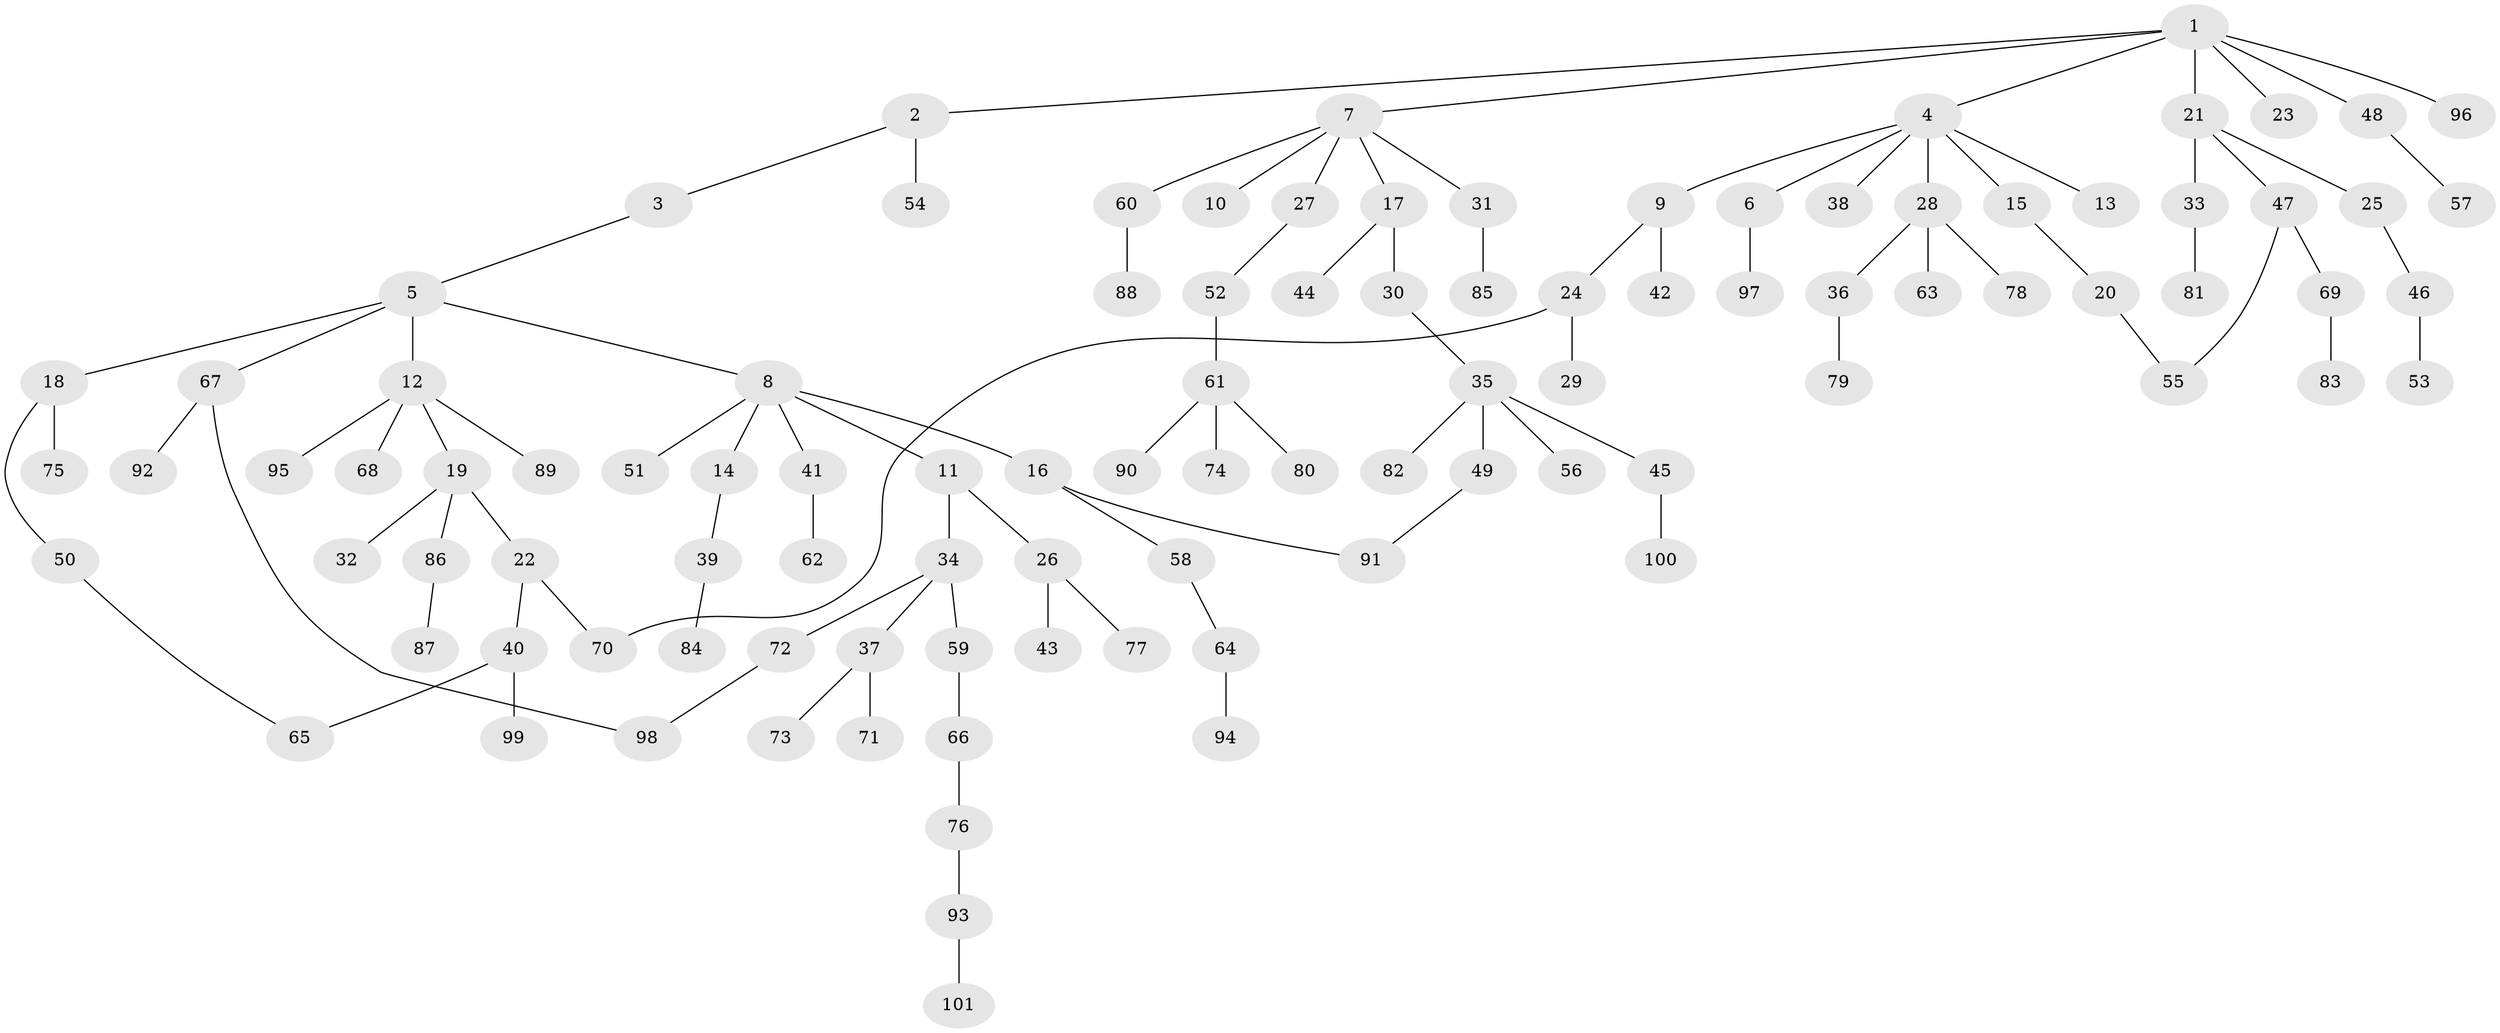 // Generated by graph-tools (version 1.1) at 2025/10/02/27/25 16:10:52]
// undirected, 101 vertices, 105 edges
graph export_dot {
graph [start="1"]
  node [color=gray90,style=filled];
  1;
  2;
  3;
  4;
  5;
  6;
  7;
  8;
  9;
  10;
  11;
  12;
  13;
  14;
  15;
  16;
  17;
  18;
  19;
  20;
  21;
  22;
  23;
  24;
  25;
  26;
  27;
  28;
  29;
  30;
  31;
  32;
  33;
  34;
  35;
  36;
  37;
  38;
  39;
  40;
  41;
  42;
  43;
  44;
  45;
  46;
  47;
  48;
  49;
  50;
  51;
  52;
  53;
  54;
  55;
  56;
  57;
  58;
  59;
  60;
  61;
  62;
  63;
  64;
  65;
  66;
  67;
  68;
  69;
  70;
  71;
  72;
  73;
  74;
  75;
  76;
  77;
  78;
  79;
  80;
  81;
  82;
  83;
  84;
  85;
  86;
  87;
  88;
  89;
  90;
  91;
  92;
  93;
  94;
  95;
  96;
  97;
  98;
  99;
  100;
  101;
  1 -- 2;
  1 -- 4;
  1 -- 7;
  1 -- 21;
  1 -- 23;
  1 -- 48;
  1 -- 96;
  2 -- 3;
  2 -- 54;
  3 -- 5;
  4 -- 6;
  4 -- 9;
  4 -- 13;
  4 -- 15;
  4 -- 28;
  4 -- 38;
  5 -- 8;
  5 -- 12;
  5 -- 18;
  5 -- 67;
  6 -- 97;
  7 -- 10;
  7 -- 17;
  7 -- 27;
  7 -- 31;
  7 -- 60;
  8 -- 11;
  8 -- 14;
  8 -- 16;
  8 -- 41;
  8 -- 51;
  9 -- 24;
  9 -- 42;
  11 -- 26;
  11 -- 34;
  12 -- 19;
  12 -- 68;
  12 -- 89;
  12 -- 95;
  14 -- 39;
  15 -- 20;
  16 -- 58;
  16 -- 91;
  17 -- 30;
  17 -- 44;
  18 -- 50;
  18 -- 75;
  19 -- 22;
  19 -- 32;
  19 -- 86;
  20 -- 55;
  21 -- 25;
  21 -- 33;
  21 -- 47;
  22 -- 40;
  22 -- 70;
  24 -- 29;
  24 -- 70;
  25 -- 46;
  26 -- 43;
  26 -- 77;
  27 -- 52;
  28 -- 36;
  28 -- 63;
  28 -- 78;
  30 -- 35;
  31 -- 85;
  33 -- 81;
  34 -- 37;
  34 -- 59;
  34 -- 72;
  35 -- 45;
  35 -- 49;
  35 -- 56;
  35 -- 82;
  36 -- 79;
  37 -- 71;
  37 -- 73;
  39 -- 84;
  40 -- 65;
  40 -- 99;
  41 -- 62;
  45 -- 100;
  46 -- 53;
  47 -- 55;
  47 -- 69;
  48 -- 57;
  49 -- 91;
  50 -- 65;
  52 -- 61;
  58 -- 64;
  59 -- 66;
  60 -- 88;
  61 -- 74;
  61 -- 80;
  61 -- 90;
  64 -- 94;
  66 -- 76;
  67 -- 92;
  67 -- 98;
  69 -- 83;
  72 -- 98;
  76 -- 93;
  86 -- 87;
  93 -- 101;
}

